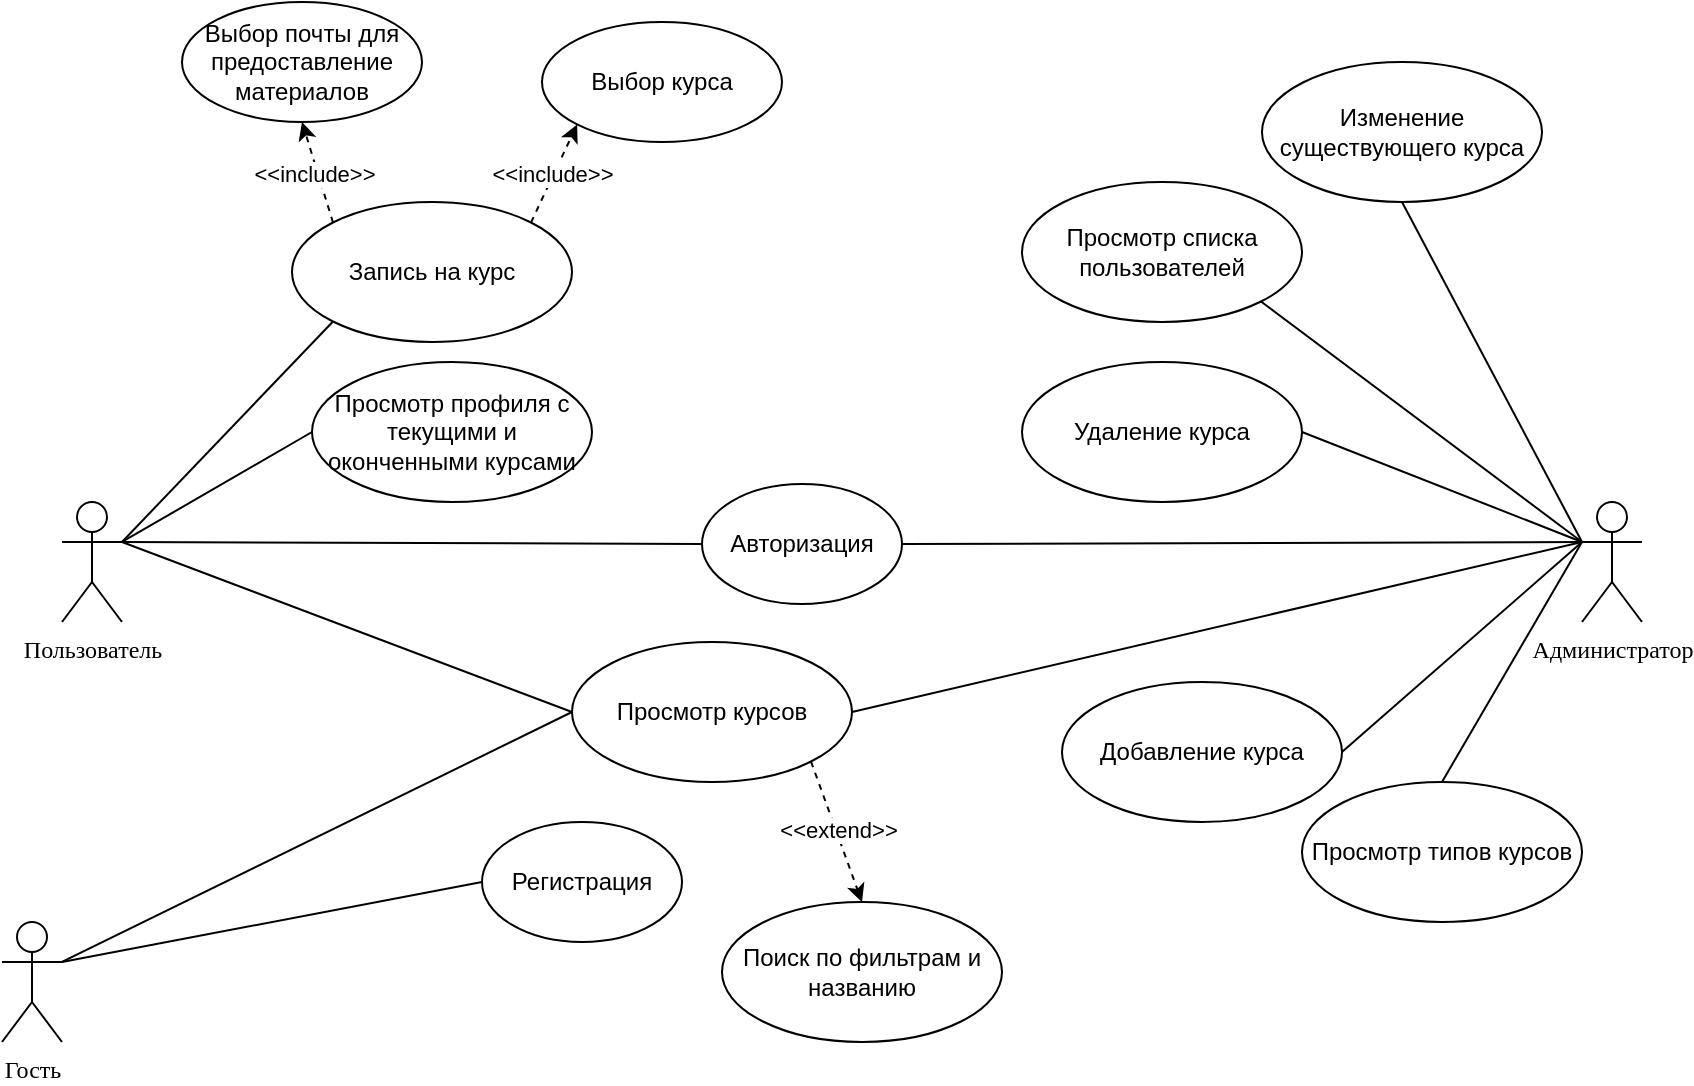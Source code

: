 <mxfile version="24.0.2" type="device">
  <diagram name="Page-1" id="0bPJit8824_ZcW1owXFy">
    <mxGraphModel dx="1236" dy="577" grid="1" gridSize="10" guides="1" tooltips="1" connect="1" arrows="1" fold="1" page="1" pageScale="1" pageWidth="850" pageHeight="1100" math="0" shadow="0">
      <root>
        <mxCell id="0" />
        <mxCell id="1" parent="0" />
        <mxCell id="ieM8UAY_hj6F3rj9aYo2-12" value="Пользователь" style="shape=umlActor;verticalLabelPosition=bottom;verticalAlign=top;html=1;outlineConnect=0;fontFamily=Times New Roman;fontSize=12;" vertex="1" parent="1">
          <mxGeometry x="240" y="490" width="30" height="60" as="geometry" />
        </mxCell>
        <mxCell id="ieM8UAY_hj6F3rj9aYo2-13" value="Администратор" style="shape=umlActor;verticalLabelPosition=bottom;verticalAlign=top;html=1;outlineConnect=0;fontFamily=Times New Roman;fontSize=12;" vertex="1" parent="1">
          <mxGeometry x="1000" y="490" width="30" height="60" as="geometry" />
        </mxCell>
        <mxCell id="ieM8UAY_hj6F3rj9aYo2-14" value="Регистрация" style="ellipse;whiteSpace=wrap;html=1;" vertex="1" parent="1">
          <mxGeometry x="450" y="650" width="100" height="60" as="geometry" />
        </mxCell>
        <mxCell id="ieM8UAY_hj6F3rj9aYo2-15" value="Гость" style="shape=umlActor;verticalLabelPosition=bottom;verticalAlign=top;html=1;outlineConnect=0;fontFamily=Times New Roman;fontSize=12;" vertex="1" parent="1">
          <mxGeometry x="210" y="700" width="30" height="60" as="geometry" />
        </mxCell>
        <mxCell id="ieM8UAY_hj6F3rj9aYo2-16" value="Авторизация" style="ellipse;whiteSpace=wrap;html=1;" vertex="1" parent="1">
          <mxGeometry x="560" y="481" width="100" height="60" as="geometry" />
        </mxCell>
        <mxCell id="ieM8UAY_hj6F3rj9aYo2-17" value="" style="endArrow=none;html=1;rounded=0;exitX=1;exitY=0.333;exitDx=0;exitDy=0;exitPerimeter=0;entryX=0;entryY=0.5;entryDx=0;entryDy=0;" edge="1" parent="1" source="ieM8UAY_hj6F3rj9aYo2-12" target="ieM8UAY_hj6F3rj9aYo2-16">
          <mxGeometry width="50" height="50" relative="1" as="geometry">
            <mxPoint x="630" y="710" as="sourcePoint" />
            <mxPoint x="680" y="660" as="targetPoint" />
          </mxGeometry>
        </mxCell>
        <mxCell id="ieM8UAY_hj6F3rj9aYo2-18" value="" style="endArrow=none;html=1;rounded=0;entryX=1;entryY=0.5;entryDx=0;entryDy=0;exitX=0;exitY=0.333;exitDx=0;exitDy=0;exitPerimeter=0;" edge="1" parent="1" source="ieM8UAY_hj6F3rj9aYo2-13" target="ieM8UAY_hj6F3rj9aYo2-16">
          <mxGeometry width="50" height="50" relative="1" as="geometry">
            <mxPoint x="630" y="710" as="sourcePoint" />
            <mxPoint x="680" y="660" as="targetPoint" />
          </mxGeometry>
        </mxCell>
        <mxCell id="ieM8UAY_hj6F3rj9aYo2-19" value="" style="endArrow=none;html=1;rounded=0;exitX=1;exitY=0.333;exitDx=0;exitDy=0;exitPerimeter=0;entryX=0;entryY=0.5;entryDx=0;entryDy=0;" edge="1" parent="1" source="ieM8UAY_hj6F3rj9aYo2-15" target="ieM8UAY_hj6F3rj9aYo2-14">
          <mxGeometry width="50" height="50" relative="1" as="geometry">
            <mxPoint x="621" y="780" as="sourcePoint" />
            <mxPoint x="671" y="730" as="targetPoint" />
          </mxGeometry>
        </mxCell>
        <mxCell id="ieM8UAY_hj6F3rj9aYo2-20" value="Просмотр типов курсов" style="ellipse;whiteSpace=wrap;html=1;" vertex="1" parent="1">
          <mxGeometry x="860" y="630" width="140" height="70" as="geometry" />
        </mxCell>
        <mxCell id="ieM8UAY_hj6F3rj9aYo2-21" value="Запись на курс" style="ellipse;whiteSpace=wrap;html=1;" vertex="1" parent="1">
          <mxGeometry x="355" y="340" width="140" height="70" as="geometry" />
        </mxCell>
        <mxCell id="ieM8UAY_hj6F3rj9aYo2-23" value="Выбор почты для предоставление материалов" style="ellipse;whiteSpace=wrap;html=1;" vertex="1" parent="1">
          <mxGeometry x="300" y="240" width="120" height="60" as="geometry" />
        </mxCell>
        <mxCell id="ieM8UAY_hj6F3rj9aYo2-24" value="Выбор курса" style="ellipse;whiteSpace=wrap;html=1;" vertex="1" parent="1">
          <mxGeometry x="480" y="250" width="120" height="60" as="geometry" />
        </mxCell>
        <mxCell id="ieM8UAY_hj6F3rj9aYo2-25" value="Просмотр курсов" style="ellipse;whiteSpace=wrap;html=1;" vertex="1" parent="1">
          <mxGeometry x="495" y="560" width="140" height="70" as="geometry" />
        </mxCell>
        <mxCell id="ieM8UAY_hj6F3rj9aYo2-26" value="" style="endArrow=none;html=1;rounded=0;exitX=1;exitY=0.333;exitDx=0;exitDy=0;exitPerimeter=0;entryX=0;entryY=0.5;entryDx=0;entryDy=0;" edge="1" parent="1" source="ieM8UAY_hj6F3rj9aYo2-12" target="ieM8UAY_hj6F3rj9aYo2-25">
          <mxGeometry width="50" height="50" relative="1" as="geometry">
            <mxPoint x="280" y="520" as="sourcePoint" />
            <mxPoint x="570" y="521" as="targetPoint" />
          </mxGeometry>
        </mxCell>
        <mxCell id="ieM8UAY_hj6F3rj9aYo2-27" value="" style="endArrow=none;html=1;rounded=0;entryX=1;entryY=0.5;entryDx=0;entryDy=0;exitX=0;exitY=0.333;exitDx=0;exitDy=0;exitPerimeter=0;" edge="1" parent="1" source="ieM8UAY_hj6F3rj9aYo2-13" target="ieM8UAY_hj6F3rj9aYo2-25">
          <mxGeometry width="50" height="50" relative="1" as="geometry">
            <mxPoint x="978" y="509" as="sourcePoint" />
            <mxPoint x="678.0" y="614" as="targetPoint" />
          </mxGeometry>
        </mxCell>
        <mxCell id="ieM8UAY_hj6F3rj9aYo2-28" value="" style="endArrow=none;html=1;rounded=0;exitX=1;exitY=0.333;exitDx=0;exitDy=0;exitPerimeter=0;entryX=0;entryY=0.5;entryDx=0;entryDy=0;" edge="1" parent="1" source="ieM8UAY_hj6F3rj9aYo2-15" target="ieM8UAY_hj6F3rj9aYo2-25">
          <mxGeometry width="50" height="50" relative="1" as="geometry">
            <mxPoint x="630" y="900" as="sourcePoint" />
            <mxPoint x="470" y="860" as="targetPoint" />
          </mxGeometry>
        </mxCell>
        <mxCell id="ieM8UAY_hj6F3rj9aYo2-29" value="" style="endArrow=none;html=1;rounded=0;entryX=0.5;entryY=0;entryDx=0;entryDy=0;exitX=0;exitY=0.333;exitDx=0;exitDy=0;exitPerimeter=0;" edge="1" parent="1" source="ieM8UAY_hj6F3rj9aYo2-13" target="ieM8UAY_hj6F3rj9aYo2-20">
          <mxGeometry width="50" height="50" relative="1" as="geometry">
            <mxPoint x="990" y="520" as="sourcePoint" />
            <mxPoint x="690" y="625" as="targetPoint" />
          </mxGeometry>
        </mxCell>
        <mxCell id="ieM8UAY_hj6F3rj9aYo2-30" value="" style="endArrow=none;html=1;rounded=0;entryX=0;entryY=1;entryDx=0;entryDy=0;exitX=1;exitY=0.333;exitDx=0;exitDy=0;exitPerimeter=0;" edge="1" parent="1" source="ieM8UAY_hj6F3rj9aYo2-12" target="ieM8UAY_hj6F3rj9aYo2-21">
          <mxGeometry width="50" height="50" relative="1" as="geometry">
            <mxPoint x="280" y="510" as="sourcePoint" />
            <mxPoint x="570" y="521" as="targetPoint" />
          </mxGeometry>
        </mxCell>
        <mxCell id="ieM8UAY_hj6F3rj9aYo2-31" value="Просмотр списка пользователей" style="ellipse;whiteSpace=wrap;html=1;" vertex="1" parent="1">
          <mxGeometry x="720" y="330" width="140" height="70" as="geometry" />
        </mxCell>
        <mxCell id="ieM8UAY_hj6F3rj9aYo2-34" value="" style="endArrow=classic;dashed=1;html=1;rounded=0;entryX=0.5;entryY=1;entryDx=0;entryDy=0;exitX=0;exitY=0;exitDx=0;exitDy=0;startArrow=none;startFill=0;endFill=1;" edge="1" parent="1" source="ieM8UAY_hj6F3rj9aYo2-21" target="ieM8UAY_hj6F3rj9aYo2-23">
          <mxGeometry width="50" height="50" relative="1" as="geometry">
            <mxPoint x="486" y="370" as="sourcePoint" />
            <mxPoint x="440" y="331" as="targetPoint" />
          </mxGeometry>
        </mxCell>
        <mxCell id="ieM8UAY_hj6F3rj9aYo2-35" value="&amp;lt;&amp;lt;include&amp;gt;&amp;gt;" style="edgeLabel;html=1;align=center;verticalAlign=middle;resizable=0;points=[];" connectable="0" vertex="1" parent="ieM8UAY_hj6F3rj9aYo2-34">
          <mxGeometry x="-0.017" y="1" relative="1" as="geometry">
            <mxPoint x="-1" as="offset" />
          </mxGeometry>
        </mxCell>
        <mxCell id="ieM8UAY_hj6F3rj9aYo2-36" value="" style="endArrow=classic;dashed=1;html=1;rounded=0;entryX=0;entryY=1;entryDx=0;entryDy=0;exitX=1;exitY=0;exitDx=0;exitDy=0;startArrow=none;startFill=0;endFill=1;" edge="1" parent="1" source="ieM8UAY_hj6F3rj9aYo2-21" target="ieM8UAY_hj6F3rj9aYo2-24">
          <mxGeometry width="50" height="50" relative="1" as="geometry">
            <mxPoint x="411" y="400" as="sourcePoint" />
            <mxPoint x="365" y="361" as="targetPoint" />
          </mxGeometry>
        </mxCell>
        <mxCell id="ieM8UAY_hj6F3rj9aYo2-37" value="&amp;lt;&amp;lt;include&amp;gt;&amp;gt;" style="edgeLabel;html=1;align=center;verticalAlign=middle;resizable=0;points=[];" connectable="0" vertex="1" parent="ieM8UAY_hj6F3rj9aYo2-36">
          <mxGeometry x="-0.017" y="1" relative="1" as="geometry">
            <mxPoint as="offset" />
          </mxGeometry>
        </mxCell>
        <mxCell id="ieM8UAY_hj6F3rj9aYo2-38" value="" style="endArrow=none;html=1;rounded=0;entryX=1;entryY=1;entryDx=0;entryDy=0;exitX=0;exitY=0.333;exitDx=0;exitDy=0;exitPerimeter=0;" edge="1" parent="1" source="ieM8UAY_hj6F3rj9aYo2-13" target="ieM8UAY_hj6F3rj9aYo2-31">
          <mxGeometry width="50" height="50" relative="1" as="geometry">
            <mxPoint x="980" y="510" as="sourcePoint" />
            <mxPoint x="670" y="521" as="targetPoint" />
          </mxGeometry>
        </mxCell>
        <mxCell id="ieM8UAY_hj6F3rj9aYo2-39" value="Поиск по фильтрам и названию" style="ellipse;whiteSpace=wrap;html=1;" vertex="1" parent="1">
          <mxGeometry x="570" y="690" width="140" height="70" as="geometry" />
        </mxCell>
        <mxCell id="ieM8UAY_hj6F3rj9aYo2-40" value="" style="endArrow=classic;dashed=1;html=1;rounded=0;entryX=0.5;entryY=0;entryDx=0;entryDy=0;startArrow=none;startFill=0;endFill=1;exitX=1;exitY=1;exitDx=0;exitDy=0;" edge="1" parent="1" source="ieM8UAY_hj6F3rj9aYo2-25" target="ieM8UAY_hj6F3rj9aYo2-39">
          <mxGeometry width="50" height="50" relative="1" as="geometry">
            <mxPoint x="565" y="630" as="sourcePoint" />
            <mxPoint x="460" y="660" as="targetPoint" />
          </mxGeometry>
        </mxCell>
        <mxCell id="ieM8UAY_hj6F3rj9aYo2-41" value="&amp;lt;&amp;lt;extend&amp;gt;&amp;gt;" style="edgeLabel;html=1;align=center;verticalAlign=middle;resizable=0;points=[];" connectable="0" vertex="1" parent="ieM8UAY_hj6F3rj9aYo2-40">
          <mxGeometry x="-0.017" y="1" relative="1" as="geometry">
            <mxPoint as="offset" />
          </mxGeometry>
        </mxCell>
        <mxCell id="ieM8UAY_hj6F3rj9aYo2-43" value="Изменение существующего курса" style="ellipse;whiteSpace=wrap;html=1;" vertex="1" parent="1">
          <mxGeometry x="840" y="270" width="140" height="70" as="geometry" />
        </mxCell>
        <mxCell id="ieM8UAY_hj6F3rj9aYo2-44" value="" style="endArrow=none;html=1;rounded=0;entryX=0.5;entryY=1;entryDx=0;entryDy=0;exitX=0;exitY=0.333;exitDx=0;exitDy=0;exitPerimeter=0;" edge="1" parent="1" source="ieM8UAY_hj6F3rj9aYo2-13" target="ieM8UAY_hj6F3rj9aYo2-43">
          <mxGeometry width="50" height="50" relative="1" as="geometry">
            <mxPoint x="1150" y="510" as="sourcePoint" />
            <mxPoint x="879" y="440" as="targetPoint" />
          </mxGeometry>
        </mxCell>
        <mxCell id="ieM8UAY_hj6F3rj9aYo2-46" value="Добавление курса" style="ellipse;whiteSpace=wrap;html=1;" vertex="1" parent="1">
          <mxGeometry x="740" y="580" width="140" height="70" as="geometry" />
        </mxCell>
        <mxCell id="ieM8UAY_hj6F3rj9aYo2-47" value="" style="endArrow=none;html=1;rounded=0;entryX=1;entryY=0.5;entryDx=0;entryDy=0;" edge="1" parent="1" target="ieM8UAY_hj6F3rj9aYo2-46">
          <mxGeometry width="50" height="50" relative="1" as="geometry">
            <mxPoint x="1000" y="510" as="sourcePoint" />
            <mxPoint x="950" y="461" as="targetPoint" />
          </mxGeometry>
        </mxCell>
        <mxCell id="ieM8UAY_hj6F3rj9aYo2-48" value="Удаление курса" style="ellipse;whiteSpace=wrap;html=1;" vertex="1" parent="1">
          <mxGeometry x="720" y="420" width="140" height="70" as="geometry" />
        </mxCell>
        <mxCell id="ieM8UAY_hj6F3rj9aYo2-49" value="" style="endArrow=none;html=1;rounded=0;entryX=1;entryY=0.5;entryDx=0;entryDy=0;exitX=0;exitY=0.333;exitDx=0;exitDy=0;exitPerimeter=0;" edge="1" parent="1" target="ieM8UAY_hj6F3rj9aYo2-48" source="ieM8UAY_hj6F3rj9aYo2-13">
          <mxGeometry width="50" height="50" relative="1" as="geometry">
            <mxPoint x="980" y="350" as="sourcePoint" />
            <mxPoint x="930" y="301" as="targetPoint" />
          </mxGeometry>
        </mxCell>
        <mxCell id="ieM8UAY_hj6F3rj9aYo2-50" value="Просмотр профиля с текущими и оконченными курсами" style="ellipse;whiteSpace=wrap;html=1;" vertex="1" parent="1">
          <mxGeometry x="365" y="420" width="140" height="70" as="geometry" />
        </mxCell>
        <mxCell id="ieM8UAY_hj6F3rj9aYo2-51" value="" style="endArrow=none;html=1;rounded=0;entryX=0;entryY=0.5;entryDx=0;entryDy=0;exitX=1;exitY=0.333;exitDx=0;exitDy=0;exitPerimeter=0;" edge="1" parent="1" target="ieM8UAY_hj6F3rj9aYo2-50" source="ieM8UAY_hj6F3rj9aYo2-12">
          <mxGeometry width="50" height="50" relative="1" as="geometry">
            <mxPoint x="210" y="530" as="sourcePoint" />
            <mxPoint x="575" y="301" as="targetPoint" />
          </mxGeometry>
        </mxCell>
      </root>
    </mxGraphModel>
  </diagram>
</mxfile>

